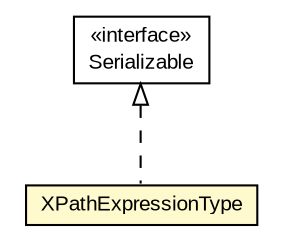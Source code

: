#!/usr/local/bin/dot
#
# Class diagram 
# Generated by UMLGraph version R5_6-24-gf6e263 (http://www.umlgraph.org/)
#

digraph G {
	edge [fontname="arial",fontsize=10,labelfontname="arial",labelfontsize=10];
	node [fontname="arial",fontsize=10,shape=plaintext];
	nodesep=0.25;
	ranksep=0.5;
	// org.miloss.fgsms.services.interfaces.policyconfiguration.XPathExpressionType
	c1303964 [label=<<table title="org.miloss.fgsms.services.interfaces.policyconfiguration.XPathExpressionType" border="0" cellborder="1" cellspacing="0" cellpadding="2" port="p" bgcolor="lemonChiffon" href="./XPathExpressionType.html">
		<tr><td><table border="0" cellspacing="0" cellpadding="1">
<tr><td align="center" balign="center"> XPathExpressionType </td></tr>
		</table></td></tr>
		</table>>, URL="./XPathExpressionType.html", fontname="arial", fontcolor="black", fontsize=10.0];
	//org.miloss.fgsms.services.interfaces.policyconfiguration.XPathExpressionType implements java.io.Serializable
	c1304718:p -> c1303964:p [dir=back,arrowtail=empty,style=dashed];
	// java.io.Serializable
	c1304718 [label=<<table title="java.io.Serializable" border="0" cellborder="1" cellspacing="0" cellpadding="2" port="p" href="http://java.sun.com/j2se/1.4.2/docs/api/java/io/Serializable.html">
		<tr><td><table border="0" cellspacing="0" cellpadding="1">
<tr><td align="center" balign="center"> &#171;interface&#187; </td></tr>
<tr><td align="center" balign="center"> Serializable </td></tr>
		</table></td></tr>
		</table>>, URL="http://java.sun.com/j2se/1.4.2/docs/api/java/io/Serializable.html", fontname="arial", fontcolor="black", fontsize=10.0];
}

